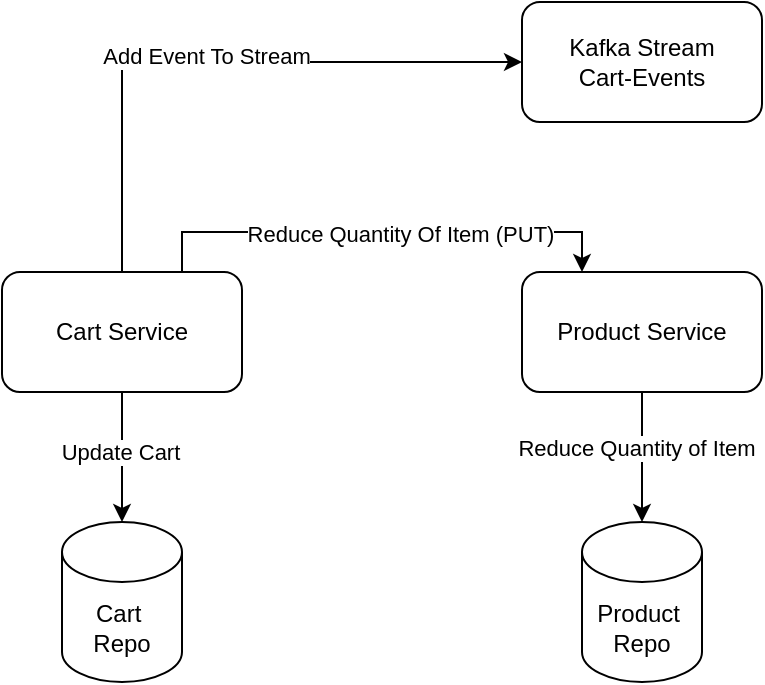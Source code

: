 <mxfile version="24.7.17">
  <diagram name="Page-1" id="dOSW6VHDcdS2cAASUwh3">
    <mxGraphModel dx="1010" dy="568" grid="1" gridSize="10" guides="1" tooltips="1" connect="1" arrows="1" fold="1" page="1" pageScale="1" pageWidth="827" pageHeight="1169" math="0" shadow="0">
      <root>
        <mxCell id="0" />
        <mxCell id="1" parent="0" />
        <mxCell id="seeg1bBNV1r2v_DMWdt_-9" style="edgeStyle=orthogonalEdgeStyle;rounded=0;orthogonalLoop=1;jettySize=auto;html=1;exitX=0.75;exitY=0;exitDx=0;exitDy=0;entryX=0.25;entryY=0;entryDx=0;entryDy=0;" edge="1" parent="1" source="seeg1bBNV1r2v_DMWdt_-2" target="seeg1bBNV1r2v_DMWdt_-6">
          <mxGeometry relative="1" as="geometry" />
        </mxCell>
        <mxCell id="seeg1bBNV1r2v_DMWdt_-10" value="Reduce Quantity Of Item (PUT)" style="edgeLabel;html=1;align=center;verticalAlign=middle;resizable=0;points=[];" vertex="1" connectable="0" parent="seeg1bBNV1r2v_DMWdt_-9">
          <mxGeometry x="0.07" y="-1" relative="1" as="geometry">
            <mxPoint as="offset" />
          </mxGeometry>
        </mxCell>
        <mxCell id="seeg1bBNV1r2v_DMWdt_-15" style="edgeStyle=orthogonalEdgeStyle;rounded=0;orthogonalLoop=1;jettySize=auto;html=1;entryX=0;entryY=0.5;entryDx=0;entryDy=0;exitX=0.5;exitY=0;exitDx=0;exitDy=0;" edge="1" parent="1" source="seeg1bBNV1r2v_DMWdt_-2" target="seeg1bBNV1r2v_DMWdt_-14">
          <mxGeometry relative="1" as="geometry" />
        </mxCell>
        <mxCell id="seeg1bBNV1r2v_DMWdt_-16" value="Add Event To Stream" style="edgeLabel;html=1;align=center;verticalAlign=middle;resizable=0;points=[];" vertex="1" connectable="0" parent="seeg1bBNV1r2v_DMWdt_-15">
          <mxGeometry x="-0.037" y="3" relative="1" as="geometry">
            <mxPoint as="offset" />
          </mxGeometry>
        </mxCell>
        <mxCell id="seeg1bBNV1r2v_DMWdt_-2" value="Cart Service" style="rounded=1;whiteSpace=wrap;html=1;" vertex="1" parent="1">
          <mxGeometry x="480" y="555" width="120" height="60" as="geometry" />
        </mxCell>
        <mxCell id="seeg1bBNV1r2v_DMWdt_-3" value="Cart&amp;nbsp;&lt;div&gt;Repo&lt;/div&gt;" style="shape=cylinder3;whiteSpace=wrap;html=1;boundedLbl=1;backgroundOutline=1;size=15;" vertex="1" parent="1">
          <mxGeometry x="510" y="680" width="60" height="80" as="geometry" />
        </mxCell>
        <mxCell id="seeg1bBNV1r2v_DMWdt_-4" style="edgeStyle=orthogonalEdgeStyle;rounded=0;orthogonalLoop=1;jettySize=auto;html=1;exitX=0.5;exitY=1;exitDx=0;exitDy=0;entryX=0.5;entryY=0;entryDx=0;entryDy=0;entryPerimeter=0;" edge="1" parent="1" source="seeg1bBNV1r2v_DMWdt_-2" target="seeg1bBNV1r2v_DMWdt_-3">
          <mxGeometry relative="1" as="geometry">
            <Array as="points">
              <mxPoint x="540" y="660" />
              <mxPoint x="540" y="660" />
            </Array>
          </mxGeometry>
        </mxCell>
        <mxCell id="seeg1bBNV1r2v_DMWdt_-11" value="Update Cart" style="edgeLabel;html=1;align=center;verticalAlign=middle;resizable=0;points=[];" vertex="1" connectable="0" parent="seeg1bBNV1r2v_DMWdt_-4">
          <mxGeometry x="-0.086" y="-1" relative="1" as="geometry">
            <mxPoint as="offset" />
          </mxGeometry>
        </mxCell>
        <mxCell id="seeg1bBNV1r2v_DMWdt_-6" value="Product Service" style="rounded=1;whiteSpace=wrap;html=1;" vertex="1" parent="1">
          <mxGeometry x="740" y="555" width="120" height="60" as="geometry" />
        </mxCell>
        <mxCell id="seeg1bBNV1r2v_DMWdt_-7" value="Product&amp;nbsp;&lt;div&gt;Repo&lt;/div&gt;" style="shape=cylinder3;whiteSpace=wrap;html=1;boundedLbl=1;backgroundOutline=1;size=15;" vertex="1" parent="1">
          <mxGeometry x="770" y="680" width="60" height="80" as="geometry" />
        </mxCell>
        <mxCell id="seeg1bBNV1r2v_DMWdt_-8" style="edgeStyle=orthogonalEdgeStyle;rounded=0;orthogonalLoop=1;jettySize=auto;html=1;exitX=0.5;exitY=1;exitDx=0;exitDy=0;entryX=0.5;entryY=0;entryDx=0;entryDy=0;entryPerimeter=0;" edge="1" parent="1" source="seeg1bBNV1r2v_DMWdt_-6" target="seeg1bBNV1r2v_DMWdt_-7">
          <mxGeometry relative="1" as="geometry" />
        </mxCell>
        <mxCell id="seeg1bBNV1r2v_DMWdt_-12" value="Reduce Quantity of Item" style="edgeLabel;html=1;align=center;verticalAlign=middle;resizable=0;points=[];" vertex="1" connectable="0" parent="seeg1bBNV1r2v_DMWdt_-8">
          <mxGeometry x="-0.156" y="-3" relative="1" as="geometry">
            <mxPoint as="offset" />
          </mxGeometry>
        </mxCell>
        <mxCell id="seeg1bBNV1r2v_DMWdt_-14" value="Kafka Stream&lt;div&gt;Cart-Events&lt;/div&gt;" style="rounded=1;whiteSpace=wrap;html=1;" vertex="1" parent="1">
          <mxGeometry x="740" y="420" width="120" height="60" as="geometry" />
        </mxCell>
      </root>
    </mxGraphModel>
  </diagram>
</mxfile>
